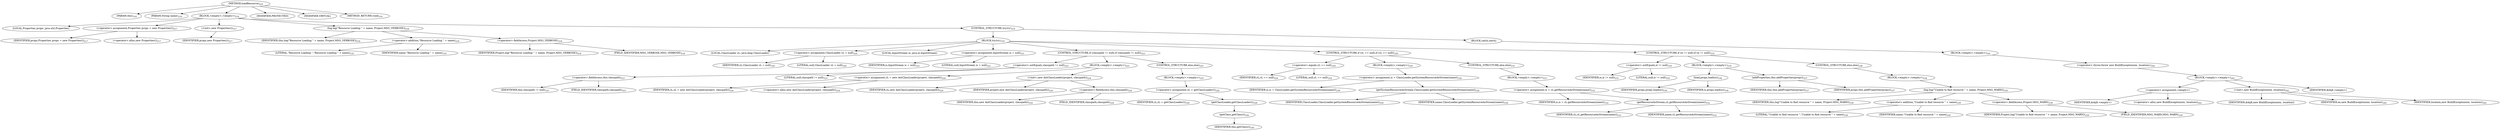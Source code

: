 digraph "loadResource" {  
"544" [label = <(METHOD,loadResource)<SUB>216</SUB>> ]
"47" [label = <(PARAM,this)<SUB>216</SUB>> ]
"545" [label = <(PARAM,String name)<SUB>216</SUB>> ]
"546" [label = <(BLOCK,&lt;empty&gt;,&lt;empty&gt;)<SUB>216</SUB>> ]
"45" [label = <(LOCAL,Properties props: java.util.Properties)> ]
"547" [label = <(&lt;operator&gt;.assignment,Properties props = new Properties())<SUB>217</SUB>> ]
"548" [label = <(IDENTIFIER,props,Properties props = new Properties())<SUB>217</SUB>> ]
"549" [label = <(&lt;operator&gt;.alloc,new Properties())<SUB>217</SUB>> ]
"550" [label = <(&lt;init&gt;,new Properties())<SUB>217</SUB>> ]
"44" [label = <(IDENTIFIER,props,new Properties())<SUB>217</SUB>> ]
"551" [label = <(log,log(&quot;Resource Loading &quot; + name, Project.MSG_VERBOSE))<SUB>218</SUB>> ]
"46" [label = <(IDENTIFIER,this,log(&quot;Resource Loading &quot; + name, Project.MSG_VERBOSE))<SUB>218</SUB>> ]
"552" [label = <(&lt;operator&gt;.addition,&quot;Resource Loading &quot; + name)<SUB>218</SUB>> ]
"553" [label = <(LITERAL,&quot;Resource Loading &quot;,&quot;Resource Loading &quot; + name)<SUB>218</SUB>> ]
"554" [label = <(IDENTIFIER,name,&quot;Resource Loading &quot; + name)<SUB>218</SUB>> ]
"555" [label = <(&lt;operator&gt;.fieldAccess,Project.MSG_VERBOSE)<SUB>218</SUB>> ]
"556" [label = <(IDENTIFIER,Project,log(&quot;Resource Loading &quot; + name, Project.MSG_VERBOSE))<SUB>218</SUB>> ]
"557" [label = <(FIELD_IDENTIFIER,MSG_VERBOSE,MSG_VERBOSE)<SUB>218</SUB>> ]
"558" [label = <(CONTROL_STRUCTURE,try,try)<SUB>219</SUB>> ]
"559" [label = <(BLOCK,try,try)<SUB>219</SUB>> ]
"49" [label = <(LOCAL,ClassLoader cL: java.lang.ClassLoader)> ]
"560" [label = <(&lt;operator&gt;.assignment,ClassLoader cL = null)<SUB>220</SUB>> ]
"561" [label = <(IDENTIFIER,cL,ClassLoader cL = null)<SUB>220</SUB>> ]
"562" [label = <(LITERAL,null,ClassLoader cL = null)<SUB>220</SUB>> ]
"563" [label = <(LOCAL,InputStream is: java.io.InputStream)> ]
"564" [label = <(&lt;operator&gt;.assignment,InputStream is = null)<SUB>221</SUB>> ]
"565" [label = <(IDENTIFIER,is,InputStream is = null)<SUB>221</SUB>> ]
"566" [label = <(LITERAL,null,InputStream is = null)<SUB>221</SUB>> ]
"567" [label = <(CONTROL_STRUCTURE,if (classpath != null),if (classpath != null))<SUB>223</SUB>> ]
"568" [label = <(&lt;operator&gt;.notEquals,classpath != null)<SUB>223</SUB>> ]
"569" [label = <(&lt;operator&gt;.fieldAccess,this.classpath)<SUB>223</SUB>> ]
"570" [label = <(IDENTIFIER,this,classpath != null)<SUB>223</SUB>> ]
"571" [label = <(FIELD_IDENTIFIER,classpath,classpath)<SUB>223</SUB>> ]
"572" [label = <(LITERAL,null,classpath != null)<SUB>223</SUB>> ]
"573" [label = <(BLOCK,&lt;empty&gt;,&lt;empty&gt;)<SUB>223</SUB>> ]
"574" [label = <(&lt;operator&gt;.assignment,cL = new AntClassLoader(project, classpath))<SUB>224</SUB>> ]
"575" [label = <(IDENTIFIER,cL,cL = new AntClassLoader(project, classpath))<SUB>224</SUB>> ]
"576" [label = <(&lt;operator&gt;.alloc,new AntClassLoader(project, classpath))<SUB>224</SUB>> ]
"577" [label = <(&lt;init&gt;,new AntClassLoader(project, classpath))<SUB>224</SUB>> ]
"48" [label = <(IDENTIFIER,cL,new AntClassLoader(project, classpath))<SUB>224</SUB>> ]
"578" [label = <(IDENTIFIER,project,new AntClassLoader(project, classpath))<SUB>224</SUB>> ]
"579" [label = <(&lt;operator&gt;.fieldAccess,this.classpath)<SUB>224</SUB>> ]
"580" [label = <(IDENTIFIER,this,new AntClassLoader(project, classpath))<SUB>224</SUB>> ]
"581" [label = <(FIELD_IDENTIFIER,classpath,classpath)<SUB>224</SUB>> ]
"582" [label = <(CONTROL_STRUCTURE,else,else)<SUB>225</SUB>> ]
"583" [label = <(BLOCK,&lt;empty&gt;,&lt;empty&gt;)<SUB>225</SUB>> ]
"584" [label = <(&lt;operator&gt;.assignment,cL = getClassLoader())<SUB>226</SUB>> ]
"585" [label = <(IDENTIFIER,cL,cL = getClassLoader())<SUB>226</SUB>> ]
"586" [label = <(getClassLoader,getClassLoader())<SUB>226</SUB>> ]
"587" [label = <(getClass,getClass())<SUB>226</SUB>> ]
"50" [label = <(IDENTIFIER,this,getClass())<SUB>226</SUB>> ]
"588" [label = <(CONTROL_STRUCTURE,if (cL == null),if (cL == null))<SUB>229</SUB>> ]
"589" [label = <(&lt;operator&gt;.equals,cL == null)<SUB>229</SUB>> ]
"590" [label = <(IDENTIFIER,cL,cL == null)<SUB>229</SUB>> ]
"591" [label = <(LITERAL,null,cL == null)<SUB>229</SUB>> ]
"592" [label = <(BLOCK,&lt;empty&gt;,&lt;empty&gt;)<SUB>229</SUB>> ]
"593" [label = <(&lt;operator&gt;.assignment,is = ClassLoader.getSystemResourceAsStream(name))<SUB>230</SUB>> ]
"594" [label = <(IDENTIFIER,is,is = ClassLoader.getSystemResourceAsStream(name))<SUB>230</SUB>> ]
"595" [label = <(getSystemResourceAsStream,ClassLoader.getSystemResourceAsStream(name))<SUB>230</SUB>> ]
"596" [label = <(IDENTIFIER,ClassLoader,ClassLoader.getSystemResourceAsStream(name))<SUB>230</SUB>> ]
"597" [label = <(IDENTIFIER,name,ClassLoader.getSystemResourceAsStream(name))<SUB>230</SUB>> ]
"598" [label = <(CONTROL_STRUCTURE,else,else)<SUB>231</SUB>> ]
"599" [label = <(BLOCK,&lt;empty&gt;,&lt;empty&gt;)<SUB>231</SUB>> ]
"600" [label = <(&lt;operator&gt;.assignment,is = cL.getResourceAsStream(name))<SUB>232</SUB>> ]
"601" [label = <(IDENTIFIER,is,is = cL.getResourceAsStream(name))<SUB>232</SUB>> ]
"602" [label = <(getResourceAsStream,cL.getResourceAsStream(name))<SUB>232</SUB>> ]
"603" [label = <(IDENTIFIER,cL,cL.getResourceAsStream(name))<SUB>232</SUB>> ]
"604" [label = <(IDENTIFIER,name,cL.getResourceAsStream(name))<SUB>232</SUB>> ]
"605" [label = <(CONTROL_STRUCTURE,if (is != null),if (is != null))<SUB>235</SUB>> ]
"606" [label = <(&lt;operator&gt;.notEquals,is != null)<SUB>235</SUB>> ]
"607" [label = <(IDENTIFIER,is,is != null)<SUB>235</SUB>> ]
"608" [label = <(LITERAL,null,is != null)<SUB>235</SUB>> ]
"609" [label = <(BLOCK,&lt;empty&gt;,&lt;empty&gt;)<SUB>235</SUB>> ]
"610" [label = <(load,props.load(is))<SUB>236</SUB>> ]
"611" [label = <(IDENTIFIER,props,props.load(is))<SUB>236</SUB>> ]
"612" [label = <(IDENTIFIER,is,props.load(is))<SUB>236</SUB>> ]
"613" [label = <(addProperties,this.addProperties(props))<SUB>237</SUB>> ]
"51" [label = <(IDENTIFIER,this,this.addProperties(props))<SUB>237</SUB>> ]
"614" [label = <(IDENTIFIER,props,this.addProperties(props))<SUB>237</SUB>> ]
"615" [label = <(CONTROL_STRUCTURE,else,else)<SUB>238</SUB>> ]
"616" [label = <(BLOCK,&lt;empty&gt;,&lt;empty&gt;)<SUB>238</SUB>> ]
"617" [label = <(log,log(&quot;Unable to find resource &quot; + name, Project.MSG_WARN))<SUB>239</SUB>> ]
"52" [label = <(IDENTIFIER,this,log(&quot;Unable to find resource &quot; + name, Project.MSG_WARN))<SUB>239</SUB>> ]
"618" [label = <(&lt;operator&gt;.addition,&quot;Unable to find resource &quot; + name)<SUB>239</SUB>> ]
"619" [label = <(LITERAL,&quot;Unable to find resource &quot;,&quot;Unable to find resource &quot; + name)<SUB>239</SUB>> ]
"620" [label = <(IDENTIFIER,name,&quot;Unable to find resource &quot; + name)<SUB>239</SUB>> ]
"621" [label = <(&lt;operator&gt;.fieldAccess,Project.MSG_WARN)<SUB>239</SUB>> ]
"622" [label = <(IDENTIFIER,Project,log(&quot;Unable to find resource &quot; + name, Project.MSG_WARN))<SUB>239</SUB>> ]
"623" [label = <(FIELD_IDENTIFIER,MSG_WARN,MSG_WARN)<SUB>239</SUB>> ]
"624" [label = <(BLOCK,catch,catch)> ]
"625" [label = <(BLOCK,&lt;empty&gt;,&lt;empty&gt;)<SUB>241</SUB>> ]
"626" [label = <(&lt;operator&gt;.throw,throw new BuildException(ex, location);)<SUB>242</SUB>> ]
"627" [label = <(BLOCK,&lt;empty&gt;,&lt;empty&gt;)<SUB>242</SUB>> ]
"628" [label = <(&lt;operator&gt;.assignment,&lt;empty&gt;)> ]
"629" [label = <(IDENTIFIER,$obj8,&lt;empty&gt;)> ]
"630" [label = <(&lt;operator&gt;.alloc,new BuildException(ex, location))<SUB>242</SUB>> ]
"631" [label = <(&lt;init&gt;,new BuildException(ex, location))<SUB>242</SUB>> ]
"632" [label = <(IDENTIFIER,$obj8,new BuildException(ex, location))> ]
"633" [label = <(IDENTIFIER,ex,new BuildException(ex, location))<SUB>242</SUB>> ]
"634" [label = <(IDENTIFIER,location,new BuildException(ex, location))<SUB>242</SUB>> ]
"635" [label = <(IDENTIFIER,$obj8,&lt;empty&gt;)> ]
"636" [label = <(MODIFIER,PROTECTED)> ]
"637" [label = <(MODIFIER,VIRTUAL)> ]
"638" [label = <(METHOD_RETURN,void)<SUB>216</SUB>> ]
  "544" -> "47" 
  "544" -> "545" 
  "544" -> "546" 
  "544" -> "636" 
  "544" -> "637" 
  "544" -> "638" 
  "546" -> "45" 
  "546" -> "547" 
  "546" -> "550" 
  "546" -> "551" 
  "546" -> "558" 
  "547" -> "548" 
  "547" -> "549" 
  "550" -> "44" 
  "551" -> "46" 
  "551" -> "552" 
  "551" -> "555" 
  "552" -> "553" 
  "552" -> "554" 
  "555" -> "556" 
  "555" -> "557" 
  "558" -> "559" 
  "558" -> "624" 
  "559" -> "49" 
  "559" -> "560" 
  "559" -> "563" 
  "559" -> "564" 
  "559" -> "567" 
  "559" -> "588" 
  "559" -> "605" 
  "560" -> "561" 
  "560" -> "562" 
  "564" -> "565" 
  "564" -> "566" 
  "567" -> "568" 
  "567" -> "573" 
  "567" -> "582" 
  "568" -> "569" 
  "568" -> "572" 
  "569" -> "570" 
  "569" -> "571" 
  "573" -> "574" 
  "573" -> "577" 
  "574" -> "575" 
  "574" -> "576" 
  "577" -> "48" 
  "577" -> "578" 
  "577" -> "579" 
  "579" -> "580" 
  "579" -> "581" 
  "582" -> "583" 
  "583" -> "584" 
  "584" -> "585" 
  "584" -> "586" 
  "586" -> "587" 
  "587" -> "50" 
  "588" -> "589" 
  "588" -> "592" 
  "588" -> "598" 
  "589" -> "590" 
  "589" -> "591" 
  "592" -> "593" 
  "593" -> "594" 
  "593" -> "595" 
  "595" -> "596" 
  "595" -> "597" 
  "598" -> "599" 
  "599" -> "600" 
  "600" -> "601" 
  "600" -> "602" 
  "602" -> "603" 
  "602" -> "604" 
  "605" -> "606" 
  "605" -> "609" 
  "605" -> "615" 
  "606" -> "607" 
  "606" -> "608" 
  "609" -> "610" 
  "609" -> "613" 
  "610" -> "611" 
  "610" -> "612" 
  "613" -> "51" 
  "613" -> "614" 
  "615" -> "616" 
  "616" -> "617" 
  "617" -> "52" 
  "617" -> "618" 
  "617" -> "621" 
  "618" -> "619" 
  "618" -> "620" 
  "621" -> "622" 
  "621" -> "623" 
  "624" -> "625" 
  "625" -> "626" 
  "626" -> "627" 
  "627" -> "628" 
  "627" -> "631" 
  "627" -> "635" 
  "628" -> "629" 
  "628" -> "630" 
  "631" -> "632" 
  "631" -> "633" 
  "631" -> "634" 
}
